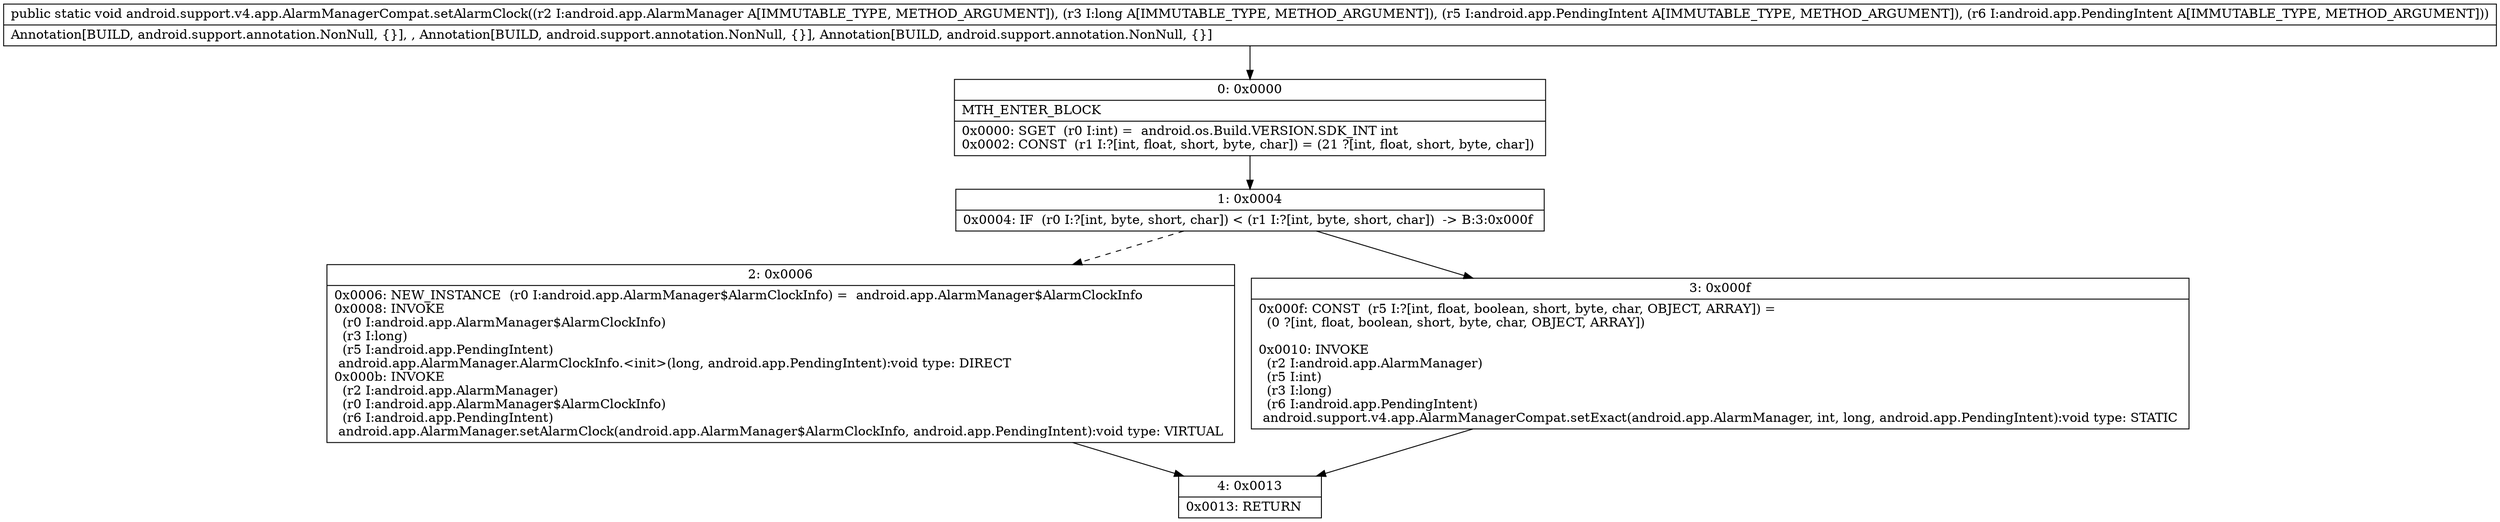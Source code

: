 digraph "CFG forandroid.support.v4.app.AlarmManagerCompat.setAlarmClock(Landroid\/app\/AlarmManager;JLandroid\/app\/PendingIntent;Landroid\/app\/PendingIntent;)V" {
Node_0 [shape=record,label="{0\:\ 0x0000|MTH_ENTER_BLOCK\l|0x0000: SGET  (r0 I:int) =  android.os.Build.VERSION.SDK_INT int \l0x0002: CONST  (r1 I:?[int, float, short, byte, char]) = (21 ?[int, float, short, byte, char]) \l}"];
Node_1 [shape=record,label="{1\:\ 0x0004|0x0004: IF  (r0 I:?[int, byte, short, char]) \< (r1 I:?[int, byte, short, char])  \-\> B:3:0x000f \l}"];
Node_2 [shape=record,label="{2\:\ 0x0006|0x0006: NEW_INSTANCE  (r0 I:android.app.AlarmManager$AlarmClockInfo) =  android.app.AlarmManager$AlarmClockInfo \l0x0008: INVOKE  \l  (r0 I:android.app.AlarmManager$AlarmClockInfo)\l  (r3 I:long)\l  (r5 I:android.app.PendingIntent)\l android.app.AlarmManager.AlarmClockInfo.\<init\>(long, android.app.PendingIntent):void type: DIRECT \l0x000b: INVOKE  \l  (r2 I:android.app.AlarmManager)\l  (r0 I:android.app.AlarmManager$AlarmClockInfo)\l  (r6 I:android.app.PendingIntent)\l android.app.AlarmManager.setAlarmClock(android.app.AlarmManager$AlarmClockInfo, android.app.PendingIntent):void type: VIRTUAL \l}"];
Node_3 [shape=record,label="{3\:\ 0x000f|0x000f: CONST  (r5 I:?[int, float, boolean, short, byte, char, OBJECT, ARRAY]) = \l  (0 ?[int, float, boolean, short, byte, char, OBJECT, ARRAY])\l \l0x0010: INVOKE  \l  (r2 I:android.app.AlarmManager)\l  (r5 I:int)\l  (r3 I:long)\l  (r6 I:android.app.PendingIntent)\l android.support.v4.app.AlarmManagerCompat.setExact(android.app.AlarmManager, int, long, android.app.PendingIntent):void type: STATIC \l}"];
Node_4 [shape=record,label="{4\:\ 0x0013|0x0013: RETURN   \l}"];
MethodNode[shape=record,label="{public static void android.support.v4.app.AlarmManagerCompat.setAlarmClock((r2 I:android.app.AlarmManager A[IMMUTABLE_TYPE, METHOD_ARGUMENT]), (r3 I:long A[IMMUTABLE_TYPE, METHOD_ARGUMENT]), (r5 I:android.app.PendingIntent A[IMMUTABLE_TYPE, METHOD_ARGUMENT]), (r6 I:android.app.PendingIntent A[IMMUTABLE_TYPE, METHOD_ARGUMENT]))  | Annotation[BUILD, android.support.annotation.NonNull, \{\}], , Annotation[BUILD, android.support.annotation.NonNull, \{\}], Annotation[BUILD, android.support.annotation.NonNull, \{\}]\l}"];
MethodNode -> Node_0;
Node_0 -> Node_1;
Node_1 -> Node_2[style=dashed];
Node_1 -> Node_3;
Node_2 -> Node_4;
Node_3 -> Node_4;
}

